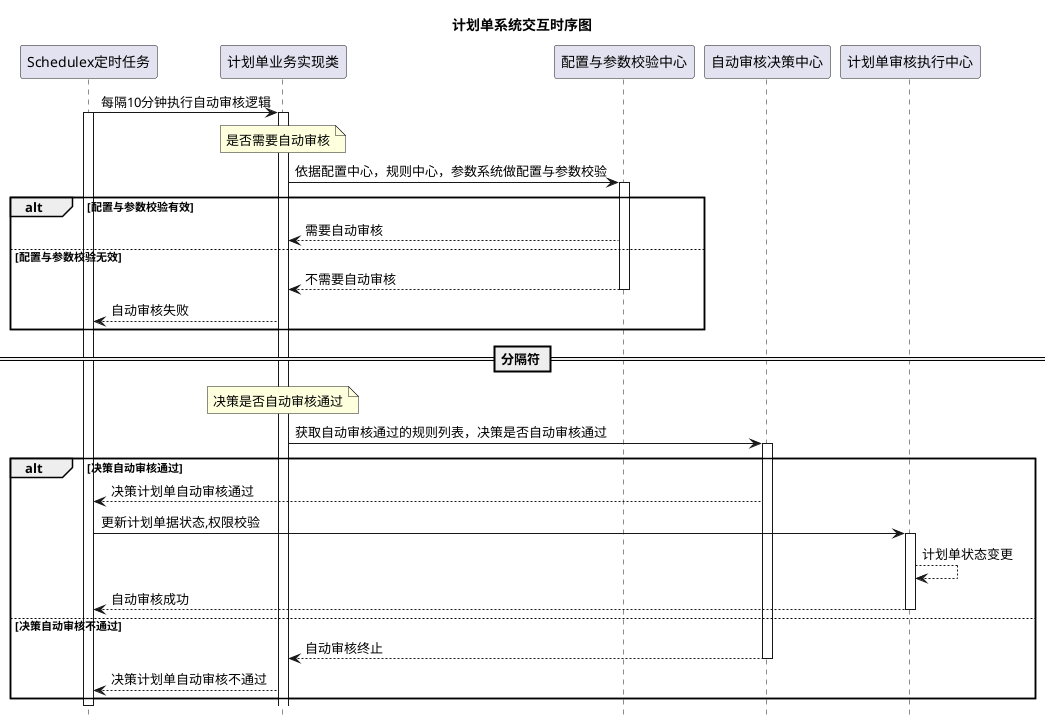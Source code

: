 @startuml
hide footbox
title 计划单系统交互时序图
Schedulex定时任务 -> 计划单业务实现类: 每隔10分钟执行自动审核逻辑
activate Schedulex定时任务

note over 计划单业务实现类: 是否需要自动审核
activate 计划单业务实现类
计划单业务实现类 -> 配置与参数校验中心:依据配置中心，规则中心，参数系统做配置与参数校验
activate 配置与参数校验中心
alt 配置与参数校验有效
    配置与参数校验中心 --> 计划单业务实现类 : 需要自动审核
else 配置与参数校验无效
    配置与参数校验中心 --> 计划单业务实现类: 不需要自动审核
    deactivate 配置与参数校验中心
    计划单业务实现类 --> Schedulex定时任务: 自动审核失败
end


== 分隔符 ==
activate 计划单业务实现类
note over 计划单业务实现类: 决策是否自动审核通过
计划单业务实现类 -> 自动审核决策中心: 获取自动审核通过的规则列表，决策是否自动审核通过
activate 自动审核决策中心
alt 决策自动审核通过
    自动审核决策中心 --> Schedulex定时任务: 决策计划单自动审核通过
    Schedulex定时任务 -> 计划单审核执行中心: 更新计划单据状态,权限校验
    activate 计划单审核执行中心
    计划单审核执行中心 --> 计划单审核执行中心: 计划单状态变更
    计划单审核执行中心 --> Schedulex定时任务: 自动审核成功
    deactivate 计划单审核执行中心
else 决策自动审核不通过
    自动审核决策中心 --> 计划单业务实现类: 自动审核终止
    deactivate 自动审核决策中心
    计划单业务实现类 --> Schedulex定时任务: 决策计划单自动审核不通过
end



deactivate Schedulex定时任务

@enduml

